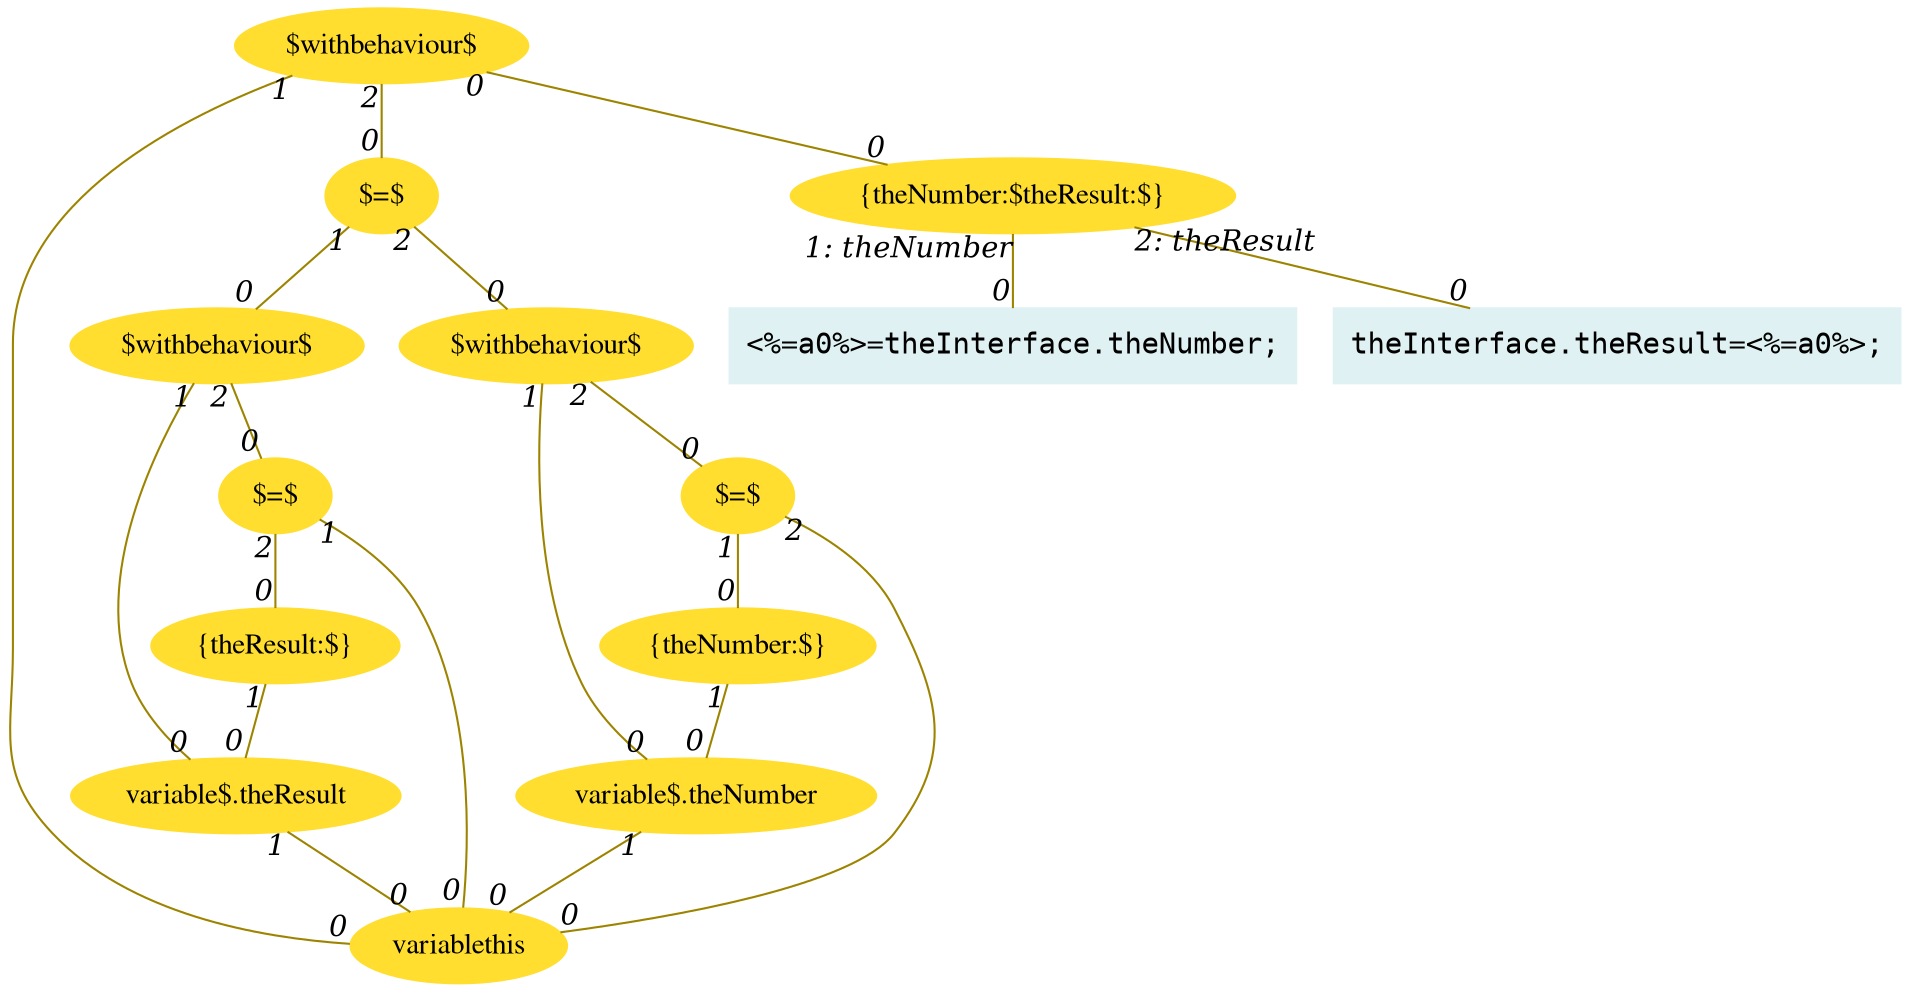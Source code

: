 digraph g{node_4503 [shape="ellipse", style="filled", color="#ffde2f", fontname="Times", label="variablethis" ]
node_4510 [shape="ellipse", style="filled", color="#ffde2f", fontname="Times", label="variable$.theResult" ]
node_4511 [shape="ellipse", style="filled", color="#ffde2f", fontname="Times", label="{theResult:$}" ]
node_4512 [shape="ellipse", style="filled", color="#ffde2f", fontname="Times", label="$=$" ]
node_4513 [shape="ellipse", style="filled", color="#ffde2f", fontname="Times", label="$withbehaviour$" ]
node_4530 [shape="ellipse", style="filled", color="#ffde2f", fontname="Times", label="variable$.theNumber" ]
node_4531 [shape="ellipse", style="filled", color="#ffde2f", fontname="Times", label="{theNumber:$}" ]
node_4532 [shape="ellipse", style="filled", color="#ffde2f", fontname="Times", label="$=$" ]
node_4533 [shape="ellipse", style="filled", color="#ffde2f", fontname="Times", label="$withbehaviour$" ]
node_4549 [shape="ellipse", style="filled", color="#ffde2f", fontname="Times", label="$=$" ]
node_4555 [shape="ellipse", style="filled", color="#ffde2f", fontname="Times", label="$withbehaviour$" ]
node_4561 [shape="box", style="filled", color="#dff1f2", fontname="Courier", label="<%=a0%>=theInterface.theNumber;
" ]
node_4563 [shape="box", style="filled", color="#dff1f2", fontname="Courier", label="theInterface.theResult=<%=a0%>;
" ]
node_4565 [shape="ellipse", style="filled", color="#ffde2f", fontname="Times", label="{theNumber:$theResult:$}" ]
node_4511 -> node_4510 [dir=none, arrowHead=none, fontname="Times-Italic", arrowsize=1, color="#9d8400", label="",  headlabel="0", taillabel="1" ]
node_4512 -> node_4511 [dir=none, arrowHead=none, fontname="Times-Italic", arrowsize=1, color="#9d8400", label="",  headlabel="0", taillabel="2" ]
node_4513 -> node_4510 [dir=none, arrowHead=none, fontname="Times-Italic", arrowsize=1, color="#9d8400", label="",  headlabel="0", taillabel="1" ]
node_4513 -> node_4512 [dir=none, arrowHead=none, fontname="Times-Italic", arrowsize=1, color="#9d8400", label="",  headlabel="0", taillabel="2" ]
node_4510 -> node_4503 [dir=none, arrowHead=none, fontname="Times-Italic", arrowsize=1, color="#9d8400", label="",  headlabel="0", taillabel="1" ]
node_4512 -> node_4503 [dir=none, arrowHead=none, fontname="Times-Italic", arrowsize=1, color="#9d8400", label="",  headlabel="0", taillabel="1" ]
node_4531 -> node_4530 [dir=none, arrowHead=none, fontname="Times-Italic", arrowsize=1, color="#9d8400", label="",  headlabel="0", taillabel="1" ]
node_4532 -> node_4531 [dir=none, arrowHead=none, fontname="Times-Italic", arrowsize=1, color="#9d8400", label="",  headlabel="0", taillabel="1" ]
node_4533 -> node_4530 [dir=none, arrowHead=none, fontname="Times-Italic", arrowsize=1, color="#9d8400", label="",  headlabel="0", taillabel="1" ]
node_4533 -> node_4532 [dir=none, arrowHead=none, fontname="Times-Italic", arrowsize=1, color="#9d8400", label="",  headlabel="0", taillabel="2" ]
node_4530 -> node_4503 [dir=none, arrowHead=none, fontname="Times-Italic", arrowsize=1, color="#9d8400", label="",  headlabel="0", taillabel="1" ]
node_4532 -> node_4503 [dir=none, arrowHead=none, fontname="Times-Italic", arrowsize=1, color="#9d8400", label="",  headlabel="0", taillabel="2" ]
node_4549 -> node_4513 [dir=none, arrowHead=none, fontname="Times-Italic", arrowsize=1, color="#9d8400", label="",  headlabel="0", taillabel="1" ]
node_4549 -> node_4533 [dir=none, arrowHead=none, fontname="Times-Italic", arrowsize=1, color="#9d8400", label="",  headlabel="0", taillabel="2" ]
node_4555 -> node_4503 [dir=none, arrowHead=none, fontname="Times-Italic", arrowsize=1, color="#9d8400", label="",  headlabel="0", taillabel="1" ]
node_4555 -> node_4549 [dir=none, arrowHead=none, fontname="Times-Italic", arrowsize=1, color="#9d8400", label="",  headlabel="0", taillabel="2" ]
node_4565 -> node_4561 [dir=none, arrowHead=none, fontname="Times-Italic", arrowsize=1, color="#9d8400", label="",  headlabel="0", taillabel="1: theNumber" ]
node_4565 -> node_4563 [dir=none, arrowHead=none, fontname="Times-Italic", arrowsize=1, color="#9d8400", label="",  headlabel="0", taillabel="2: theResult" ]
node_4555 -> node_4565 [dir=none, arrowHead=none, fontname="Times-Italic", arrowsize=1, color="#9d8400", label="",  headlabel="0", taillabel="0" ]
}
